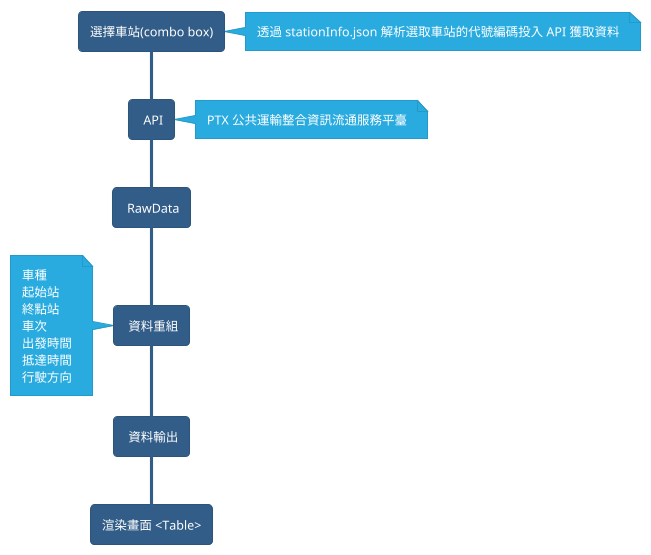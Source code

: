 @startuml 基礎架構
!theme sandstone
skinparam ArrowHeadColor none

:選擇車站(combo box);
note right: 透過 stationInfo.json 解析選取車站的代號編碼投入 API 獲取資料
-> request;
- API
note right: PTX 公共運輸整合資訊流通服務平臺
-> response;
- RawData
-> map;
- 資料重組
note left
車種
起始站
終點站
車次
出發時間
抵達時間
行駛方向
end note
- 資料輸出
-> setOutputData;
:渲染畫面 <Table>;
@enduml